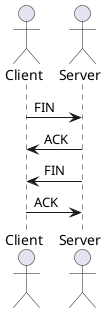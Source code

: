 @startuml
actor Client
actor Server

Client -> Server: FIN
Server -> Client: ACK
Server -> Client: FIN
Client -> Server: ACK
@enduml